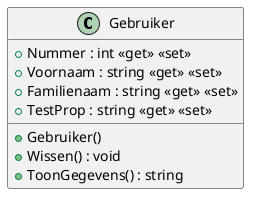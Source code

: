 @startuml
class Gebruiker {
    + Nummer : int <<get>> <<set>>
    + Voornaam : string <<get>> <<set>>
    + Familienaam : string <<get>> <<set>>
    + TestProp : string <<get>> <<set>>
    + Gebruiker()
    + Wissen() : void
    + ToonGegevens() : string
}
@enduml
